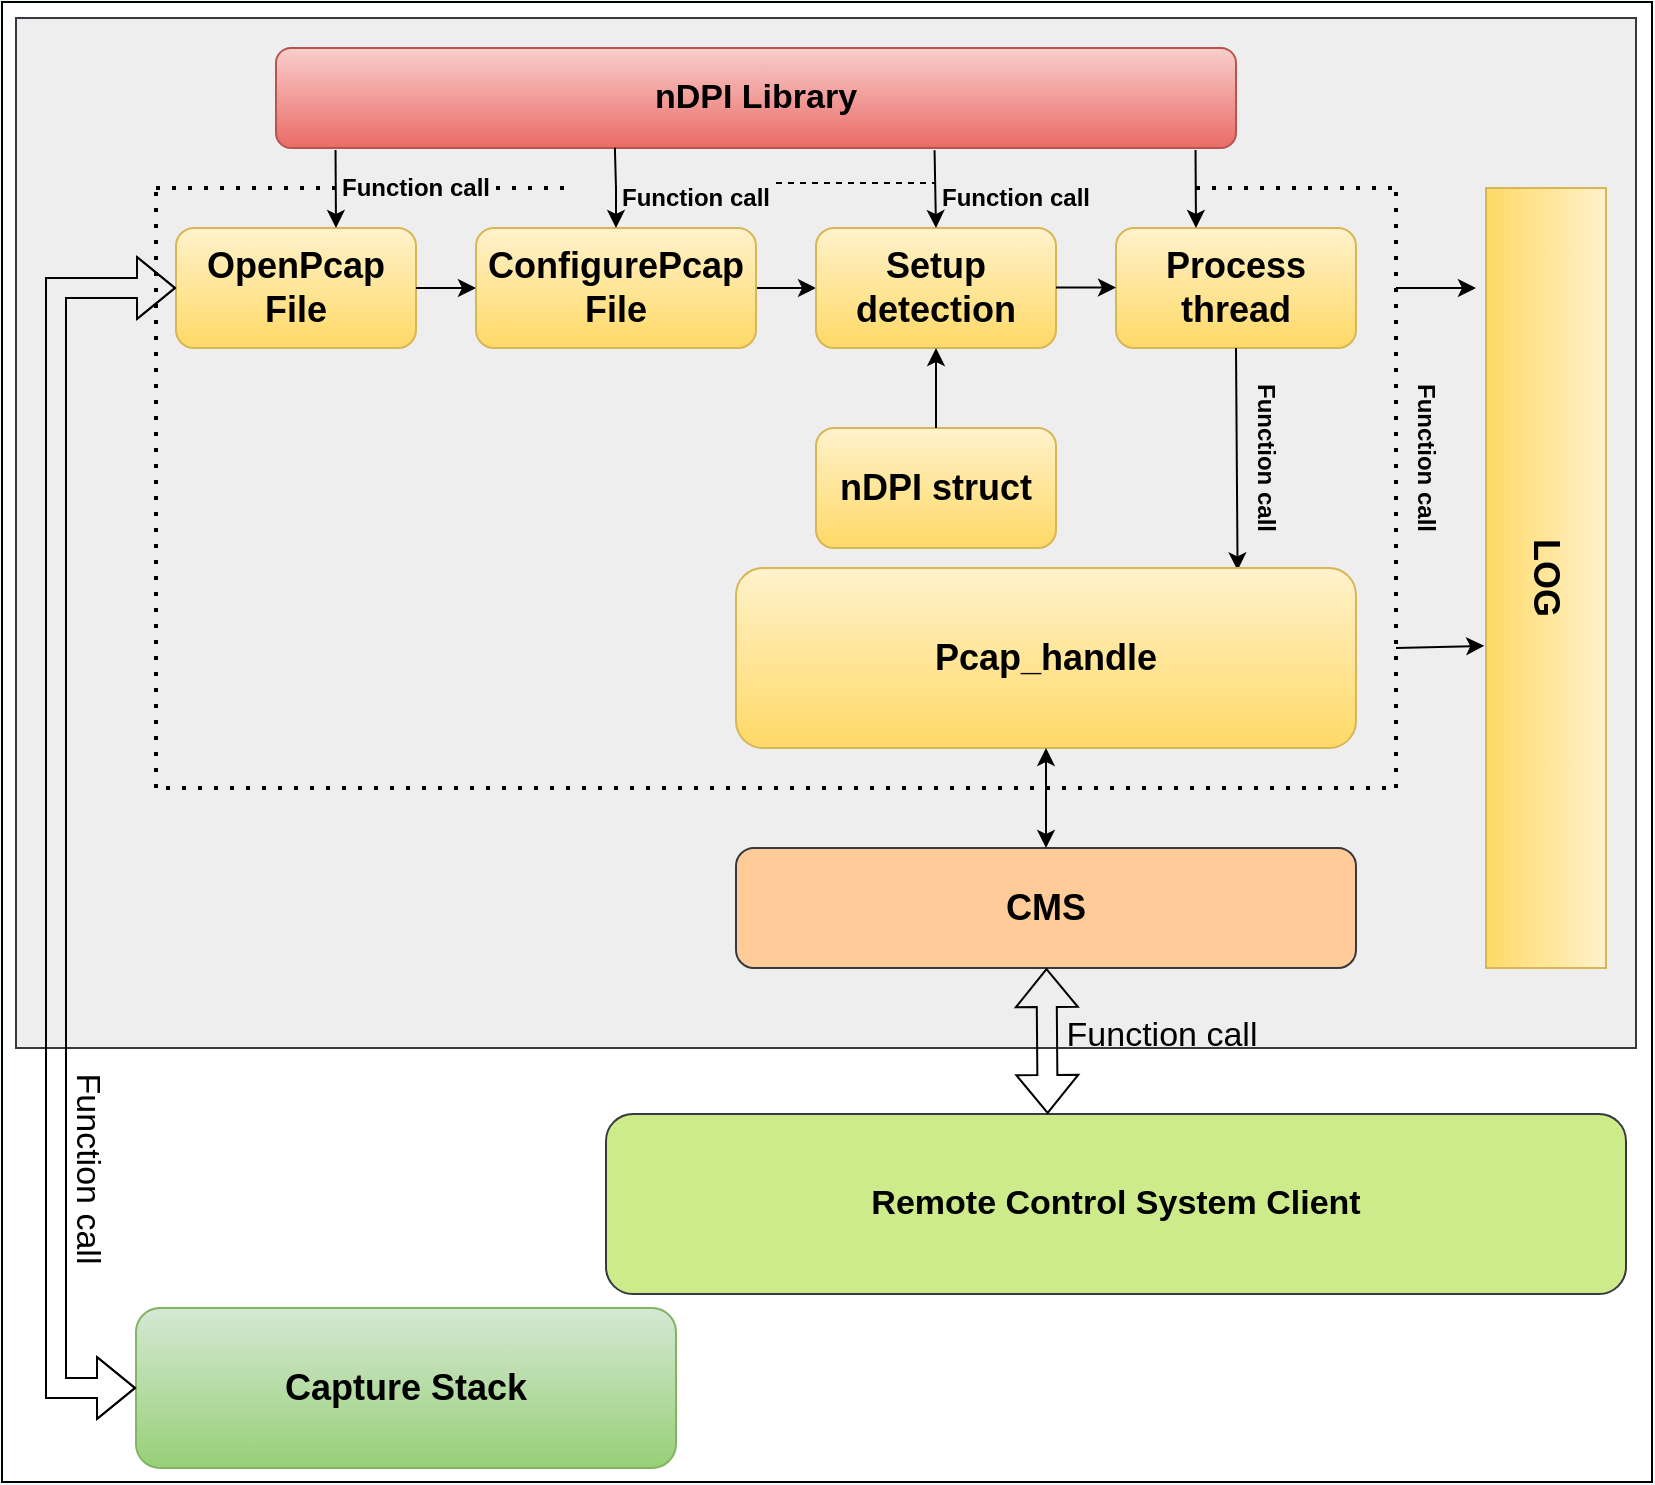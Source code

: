 <mxfile version="15.8.8" type="github">
  <diagram id="fIh9vw8JAD3_BQdfP7Bt" name="Page-1">
    <mxGraphModel dx="1690" dy="933" grid="0" gridSize="10" guides="1" tooltips="1" connect="1" arrows="1" fold="1" page="1" pageScale="1" pageWidth="8027" pageHeight="11069" background="#F0FEFF" math="0" shadow="0">
      <root>
        <mxCell id="0" />
        <mxCell id="1" parent="0" />
        <mxCell id="6-WUZHfBbGJrAchaXmbB-50" value="" style="rounded=0;whiteSpace=wrap;html=1;fontSize=17;" vertex="1" parent="1">
          <mxGeometry x="343" y="117" width="825" height="740" as="geometry" />
        </mxCell>
        <mxCell id="6-WUZHfBbGJrAchaXmbB-33" value="" style="rounded=0;whiteSpace=wrap;html=1;fontSize=18;fillColor=#eeeeee;strokeColor=#36393d;" vertex="1" parent="1">
          <mxGeometry x="350" y="125" width="810" height="515" as="geometry" />
        </mxCell>
        <mxCell id="6-WUZHfBbGJrAchaXmbB-20" value="" style="endArrow=none;dashed=1;html=1;dashPattern=1 3;strokeWidth=2;rounded=0;" edge="1" parent="1">
          <mxGeometry width="50" height="50" relative="1" as="geometry">
            <mxPoint x="420" y="510" as="sourcePoint" />
            <mxPoint x="420" y="210" as="targetPoint" />
          </mxGeometry>
        </mxCell>
        <mxCell id="6-WUZHfBbGJrAchaXmbB-2" value="nDPI Library" style="rounded=1;whiteSpace=wrap;html=1;fillColor=#f8cecc;strokeColor=#b85450;gradientColor=#ea6b66;fontSize=17;fontStyle=1" vertex="1" parent="1">
          <mxGeometry x="480" y="140" width="480" height="50" as="geometry" />
        </mxCell>
        <mxCell id="6-WUZHfBbGJrAchaXmbB-3" value="OpenPcap File" style="rounded=1;whiteSpace=wrap;html=1;fillColor=#fff2cc;gradientColor=#ffd966;strokeColor=#d6b656;fontSize=18;fontStyle=1" vertex="1" parent="1">
          <mxGeometry x="430" y="230" width="120" height="60" as="geometry" />
        </mxCell>
        <mxCell id="6-WUZHfBbGJrAchaXmbB-30" value="" style="edgeStyle=orthogonalEdgeStyle;rounded=0;orthogonalLoop=1;jettySize=auto;html=1;fontSize=18;" edge="1" parent="1" source="6-WUZHfBbGJrAchaXmbB-4" target="6-WUZHfBbGJrAchaXmbB-5">
          <mxGeometry relative="1" as="geometry" />
        </mxCell>
        <mxCell id="6-WUZHfBbGJrAchaXmbB-4" value="ConfigurePcap File" style="rounded=1;whiteSpace=wrap;html=1;fillColor=#fff2cc;gradientColor=#ffd966;strokeColor=#d6b656;fontSize=18;fontStyle=1" vertex="1" parent="1">
          <mxGeometry x="580" y="230" width="140" height="60" as="geometry" />
        </mxCell>
        <mxCell id="6-WUZHfBbGJrAchaXmbB-5" value="Setup detection" style="rounded=1;whiteSpace=wrap;html=1;fillColor=#fff2cc;gradientColor=#ffd966;strokeColor=#d6b656;fontSize=18;fontStyle=1" vertex="1" parent="1">
          <mxGeometry x="750" y="230" width="120" height="60" as="geometry" />
        </mxCell>
        <mxCell id="6-WUZHfBbGJrAchaXmbB-6" value="Process thread" style="rounded=1;whiteSpace=wrap;html=1;fillColor=#fff2cc;gradientColor=#ffd966;strokeColor=#d6b656;fontSize=18;fontStyle=1" vertex="1" parent="1">
          <mxGeometry x="900" y="230" width="120" height="60" as="geometry" />
        </mxCell>
        <mxCell id="6-WUZHfBbGJrAchaXmbB-8" value="Capture Stack" style="rounded=1;whiteSpace=wrap;html=1;fillColor=#d5e8d4;gradientColor=#97d077;strokeColor=#82b366;fontStyle=1;fontSize=18;" vertex="1" parent="1">
          <mxGeometry x="410" y="770" width="270" height="80" as="geometry" />
        </mxCell>
        <mxCell id="6-WUZHfBbGJrAchaXmbB-9" value="" style="shape=flexArrow;endArrow=classic;startArrow=classic;html=1;rounded=0;entryX=0;entryY=0.5;entryDx=0;entryDy=0;exitX=0;exitY=0.5;exitDx=0;exitDy=0;" edge="1" parent="1" source="6-WUZHfBbGJrAchaXmbB-3" target="6-WUZHfBbGJrAchaXmbB-8">
          <mxGeometry width="100" height="100" relative="1" as="geometry">
            <mxPoint x="400" y="260" as="sourcePoint" />
            <mxPoint x="550" y="360" as="targetPoint" />
            <Array as="points">
              <mxPoint x="390" y="260" />
              <mxPoint x="370" y="260" />
              <mxPoint x="370" y="700" />
              <mxPoint x="370" y="810" />
            </Array>
          </mxGeometry>
        </mxCell>
        <mxCell id="6-WUZHfBbGJrAchaXmbB-10" value="" style="endArrow=classic;html=1;rounded=0;entryX=0;entryY=0.5;entryDx=0;entryDy=0;exitX=1;exitY=0.5;exitDx=0;exitDy=0;" edge="1" parent="1" source="6-WUZHfBbGJrAchaXmbB-3" target="6-WUZHfBbGJrAchaXmbB-4">
          <mxGeometry width="50" height="50" relative="1" as="geometry">
            <mxPoint x="550" y="300" as="sourcePoint" />
            <mxPoint x="600" y="250" as="targetPoint" />
          </mxGeometry>
        </mxCell>
        <mxCell id="6-WUZHfBbGJrAchaXmbB-12" value="" style="endArrow=classic;html=1;rounded=0;entryX=0;entryY=0.5;entryDx=0;entryDy=0;exitX=1;exitY=0.5;exitDx=0;exitDy=0;" edge="1" parent="1">
          <mxGeometry width="50" height="50" relative="1" as="geometry">
            <mxPoint x="870" y="259.76" as="sourcePoint" />
            <mxPoint x="900" y="259.76" as="targetPoint" />
            <Array as="points" />
          </mxGeometry>
        </mxCell>
        <mxCell id="6-WUZHfBbGJrAchaXmbB-13" value="" style="endArrow=classic;html=1;rounded=0;exitX=0.062;exitY=1.021;exitDx=0;exitDy=0;exitPerimeter=0;" edge="1" parent="1" source="6-WUZHfBbGJrAchaXmbB-2">
          <mxGeometry width="50" height="50" relative="1" as="geometry">
            <mxPoint x="520" y="260" as="sourcePoint" />
            <mxPoint x="510" y="230" as="targetPoint" />
          </mxGeometry>
        </mxCell>
        <mxCell id="6-WUZHfBbGJrAchaXmbB-14" value="" style="endArrow=classic;html=1;rounded=0;exitX=0.062;exitY=1.021;exitDx=0;exitDy=0;exitPerimeter=0;" edge="1" parent="1">
          <mxGeometry width="50" height="50" relative="1" as="geometry">
            <mxPoint x="939.76" y="191.05" as="sourcePoint" />
            <mxPoint x="940" y="230" as="targetPoint" />
          </mxGeometry>
        </mxCell>
        <mxCell id="6-WUZHfBbGJrAchaXmbB-15" value="" style="endArrow=classic;html=1;rounded=0;exitX=0.686;exitY=1.022;exitDx=0;exitDy=0;exitPerimeter=0;entryX=0.5;entryY=0;entryDx=0;entryDy=0;" edge="1" parent="1" source="6-WUZHfBbGJrAchaXmbB-2" target="6-WUZHfBbGJrAchaXmbB-5">
          <mxGeometry width="50" height="50" relative="1" as="geometry">
            <mxPoint x="789.76" y="191.05" as="sourcePoint" />
            <mxPoint x="790" y="230" as="targetPoint" />
          </mxGeometry>
        </mxCell>
        <mxCell id="6-WUZHfBbGJrAchaXmbB-16" value="" style="endArrow=classic;html=1;rounded=0;exitX=0.353;exitY=0.996;exitDx=0;exitDy=0;exitPerimeter=0;entryX=0.5;entryY=0;entryDx=0;entryDy=0;" edge="1" parent="1" source="6-WUZHfBbGJrAchaXmbB-2" target="6-WUZHfBbGJrAchaXmbB-4">
          <mxGeometry width="50" height="50" relative="1" as="geometry">
            <mxPoint x="639.76" y="191.05" as="sourcePoint" />
            <mxPoint x="640" y="230" as="targetPoint" />
            <Array as="points">
              <mxPoint x="650" y="210" />
            </Array>
          </mxGeometry>
        </mxCell>
        <mxCell id="6-WUZHfBbGJrAchaXmbB-17" value="nDPI struct" style="rounded=1;whiteSpace=wrap;html=1;fillColor=#fff2cc;gradientColor=#ffd966;strokeColor=#d6b656;fontSize=18;fontStyle=1" vertex="1" parent="1">
          <mxGeometry x="750" y="330" width="120" height="60" as="geometry" />
        </mxCell>
        <mxCell id="6-WUZHfBbGJrAchaXmbB-18" value="" style="endArrow=classic;html=1;rounded=0;exitX=0.5;exitY=0;exitDx=0;exitDy=0;entryX=0.5;entryY=1;entryDx=0;entryDy=0;" edge="1" parent="1" source="6-WUZHfBbGJrAchaXmbB-17" target="6-WUZHfBbGJrAchaXmbB-5">
          <mxGeometry width="50" height="50" relative="1" as="geometry">
            <mxPoint x="750" y="330" as="sourcePoint" />
            <mxPoint x="800" y="280" as="targetPoint" />
          </mxGeometry>
        </mxCell>
        <mxCell id="6-WUZHfBbGJrAchaXmbB-19" value="" style="endArrow=none;dashed=1;html=1;dashPattern=1 3;strokeWidth=2;rounded=0;" edge="1" parent="1">
          <mxGeometry width="50" height="50" relative="1" as="geometry">
            <mxPoint x="425" y="510" as="sourcePoint" />
            <mxPoint x="1040" y="510" as="targetPoint" />
          </mxGeometry>
        </mxCell>
        <mxCell id="6-WUZHfBbGJrAchaXmbB-22" value="" style="endArrow=none;dashed=1;html=1;dashPattern=1 3;strokeWidth=2;rounded=0;" edge="1" parent="1">
          <mxGeometry width="50" height="50" relative="1" as="geometry">
            <mxPoint x="1040" y="510" as="sourcePoint" />
            <mxPoint x="1040" y="210" as="targetPoint" />
          </mxGeometry>
        </mxCell>
        <mxCell id="6-WUZHfBbGJrAchaXmbB-24" value="" style="endArrow=classic;html=1;rounded=0;exitX=0.5;exitY=1;exitDx=0;exitDy=0;entryX=0.809;entryY=0.013;entryDx=0;entryDy=0;entryPerimeter=0;" edge="1" parent="1" source="6-WUZHfBbGJrAchaXmbB-6" target="6-WUZHfBbGJrAchaXmbB-25">
          <mxGeometry width="50" height="50" relative="1" as="geometry">
            <mxPoint x="920" y="360" as="sourcePoint" />
            <mxPoint x="940" y="410" as="targetPoint" />
            <Array as="points" />
          </mxGeometry>
        </mxCell>
        <mxCell id="6-WUZHfBbGJrAchaXmbB-25" value="Pcap_handle" style="rounded=1;whiteSpace=wrap;html=1;fillColor=#fff2cc;gradientColor=#ffd966;strokeColor=#d6b656;fontSize=18;fontStyle=1" vertex="1" parent="1">
          <mxGeometry x="710" y="400" width="310" height="90" as="geometry" />
        </mxCell>
        <mxCell id="6-WUZHfBbGJrAchaXmbB-26" value="Remote Control System Client" style="rounded=1;whiteSpace=wrap;html=1;fontStyle=1;fontSize=17;fillColor=#cdeb8b;strokeColor=#36393d;" vertex="1" parent="1">
          <mxGeometry x="645" y="673" width="510" height="90" as="geometry" />
        </mxCell>
        <mxCell id="6-WUZHfBbGJrAchaXmbB-27" value="CMS" style="rounded=1;whiteSpace=wrap;html=1;fontStyle=1;fillColor=#ffcc99;strokeColor=#36393d;fontSize=18;" vertex="1" parent="1">
          <mxGeometry x="710" y="540" width="310" height="60" as="geometry" />
        </mxCell>
        <mxCell id="6-WUZHfBbGJrAchaXmbB-31" value="" style="endArrow=classic;startArrow=classic;html=1;rounded=0;fontSize=18;entryX=0.5;entryY=1;entryDx=0;entryDy=0;exitX=0.5;exitY=0;exitDx=0;exitDy=0;" edge="1" parent="1" source="6-WUZHfBbGJrAchaXmbB-27" target="6-WUZHfBbGJrAchaXmbB-25">
          <mxGeometry width="50" height="50" relative="1" as="geometry">
            <mxPoint x="830" y="550" as="sourcePoint" />
            <mxPoint x="880" y="500" as="targetPoint" />
          </mxGeometry>
        </mxCell>
        <mxCell id="6-WUZHfBbGJrAchaXmbB-32" value="LOG" style="rounded=0;whiteSpace=wrap;html=1;fontSize=18;rotation=90;fontStyle=1;fillColor=#fff2cc;gradientColor=#ffd966;strokeColor=#d6b656;" vertex="1" parent="1">
          <mxGeometry x="920" y="375" width="390" height="60" as="geometry" />
        </mxCell>
        <mxCell id="6-WUZHfBbGJrAchaXmbB-34" value="" style="endArrow=classic;html=1;rounded=0;fontSize=18;" edge="1" parent="1">
          <mxGeometry width="50" height="50" relative="1" as="geometry">
            <mxPoint x="1040" y="260" as="sourcePoint" />
            <mxPoint x="1080" y="260" as="targetPoint" />
            <Array as="points">
              <mxPoint x="1070" y="260" />
            </Array>
          </mxGeometry>
        </mxCell>
        <mxCell id="6-WUZHfBbGJrAchaXmbB-35" value="" style="endArrow=classic;html=1;rounded=0;fontSize=18;entryX=0.587;entryY=1.015;entryDx=0;entryDy=0;entryPerimeter=0;" edge="1" parent="1" target="6-WUZHfBbGJrAchaXmbB-32">
          <mxGeometry width="50" height="50" relative="1" as="geometry">
            <mxPoint x="1040" y="440" as="sourcePoint" />
            <mxPoint x="1090" y="420" as="targetPoint" />
          </mxGeometry>
        </mxCell>
        <mxCell id="6-WUZHfBbGJrAchaXmbB-36" value="Function call" style="text;html=1;strokeColor=none;fillColor=none;align=center;verticalAlign=middle;whiteSpace=wrap;rounded=0;fontSize=12;rotation=0;fontStyle=1" vertex="1" parent="1">
          <mxGeometry x="650" y="200" width="80" height="30" as="geometry" />
        </mxCell>
        <mxCell id="6-WUZHfBbGJrAchaXmbB-37" value="" style="endArrow=none;dashed=1;html=1;dashPattern=1 3;strokeWidth=2;rounded=0;startArrow=none;" edge="1" parent="1" source="6-WUZHfBbGJrAchaXmbB-43">
          <mxGeometry width="50" height="50" relative="1" as="geometry">
            <mxPoint x="420" y="210" as="sourcePoint" />
            <mxPoint x="630" y="210" as="targetPoint" />
          </mxGeometry>
        </mxCell>
        <mxCell id="6-WUZHfBbGJrAchaXmbB-38" value="Function call" style="text;html=1;strokeColor=none;fillColor=none;align=center;verticalAlign=middle;whiteSpace=wrap;rounded=0;fontSize=12;rotation=0;fontStyle=1" vertex="1" parent="1">
          <mxGeometry x="810" y="200" width="80" height="30" as="geometry" />
        </mxCell>
        <mxCell id="6-WUZHfBbGJrAchaXmbB-40" value="" style="endArrow=none;dashed=1;html=1;rounded=0;fontSize=12;exitX=1;exitY=0.25;exitDx=0;exitDy=0;entryX=0;entryY=0.25;entryDx=0;entryDy=0;" edge="1" parent="1" source="6-WUZHfBbGJrAchaXmbB-36" target="6-WUZHfBbGJrAchaXmbB-38">
          <mxGeometry width="50" height="50" relative="1" as="geometry">
            <mxPoint x="740" y="250" as="sourcePoint" />
            <mxPoint x="790" y="200" as="targetPoint" />
          </mxGeometry>
        </mxCell>
        <mxCell id="6-WUZHfBbGJrAchaXmbB-42" value="" style="endArrow=none;dashed=1;html=1;dashPattern=1 3;strokeWidth=2;rounded=0;fontSize=12;" edge="1" parent="1">
          <mxGeometry width="50" height="50" relative="1" as="geometry">
            <mxPoint x="940" y="210" as="sourcePoint" />
            <mxPoint x="1040" y="210" as="targetPoint" />
            <Array as="points">
              <mxPoint x="1040" y="210" />
            </Array>
          </mxGeometry>
        </mxCell>
        <mxCell id="6-WUZHfBbGJrAchaXmbB-43" value="Function call" style="text;html=1;strokeColor=none;fillColor=none;align=center;verticalAlign=middle;whiteSpace=wrap;rounded=0;fontSize=12;rotation=0;fontStyle=1" vertex="1" parent="1">
          <mxGeometry x="510" y="190" width="80" height="40" as="geometry" />
        </mxCell>
        <mxCell id="6-WUZHfBbGJrAchaXmbB-44" value="" style="endArrow=none;dashed=1;html=1;dashPattern=1 3;strokeWidth=2;rounded=0;" edge="1" parent="1" target="6-WUZHfBbGJrAchaXmbB-43">
          <mxGeometry width="50" height="50" relative="1" as="geometry">
            <mxPoint x="420" y="210" as="sourcePoint" />
            <mxPoint x="630" y="210" as="targetPoint" />
          </mxGeometry>
        </mxCell>
        <mxCell id="6-WUZHfBbGJrAchaXmbB-45" value="Function call" style="text;html=1;strokeColor=none;fillColor=none;align=center;verticalAlign=middle;whiteSpace=wrap;rounded=0;fontSize=12;rotation=90;fontStyle=1" vertex="1" parent="1">
          <mxGeometry x="930" y="330" width="90" height="30" as="geometry" />
        </mxCell>
        <mxCell id="6-WUZHfBbGJrAchaXmbB-46" value="Function call" style="text;html=1;strokeColor=none;fillColor=none;align=center;verticalAlign=middle;whiteSpace=wrap;rounded=0;fontSize=12;rotation=90;fontStyle=1" vertex="1" parent="1">
          <mxGeometry x="1010" y="330" width="90" height="30" as="geometry" />
        </mxCell>
        <mxCell id="6-WUZHfBbGJrAchaXmbB-47" value="" style="shape=flexArrow;endArrow=classic;startArrow=classic;html=1;rounded=0;fontSize=17;exitX=0.433;exitY=0;exitDx=0;exitDy=0;exitPerimeter=0;" edge="1" parent="1" source="6-WUZHfBbGJrAchaXmbB-26" target="6-WUZHfBbGJrAchaXmbB-27">
          <mxGeometry width="100" height="100" relative="1" as="geometry">
            <mxPoint x="840" y="710" as="sourcePoint" />
            <mxPoint x="940" y="610" as="targetPoint" />
          </mxGeometry>
        </mxCell>
        <mxCell id="6-WUZHfBbGJrAchaXmbB-48" value="Function call" style="text;html=1;strokeColor=none;fillColor=none;align=center;verticalAlign=middle;whiteSpace=wrap;rounded=0;fontSize=17;rotation=90;" vertex="1" parent="1">
          <mxGeometry x="292" y="682" width="188" height="37" as="geometry" />
        </mxCell>
        <mxCell id="6-WUZHfBbGJrAchaXmbB-49" value="Function call" style="text;html=1;strokeColor=none;fillColor=none;align=center;verticalAlign=middle;whiteSpace=wrap;rounded=0;fontSize=17;rotation=0;" vertex="1" parent="1">
          <mxGeometry x="829" y="615" width="188" height="37" as="geometry" />
        </mxCell>
      </root>
    </mxGraphModel>
  </diagram>
</mxfile>
